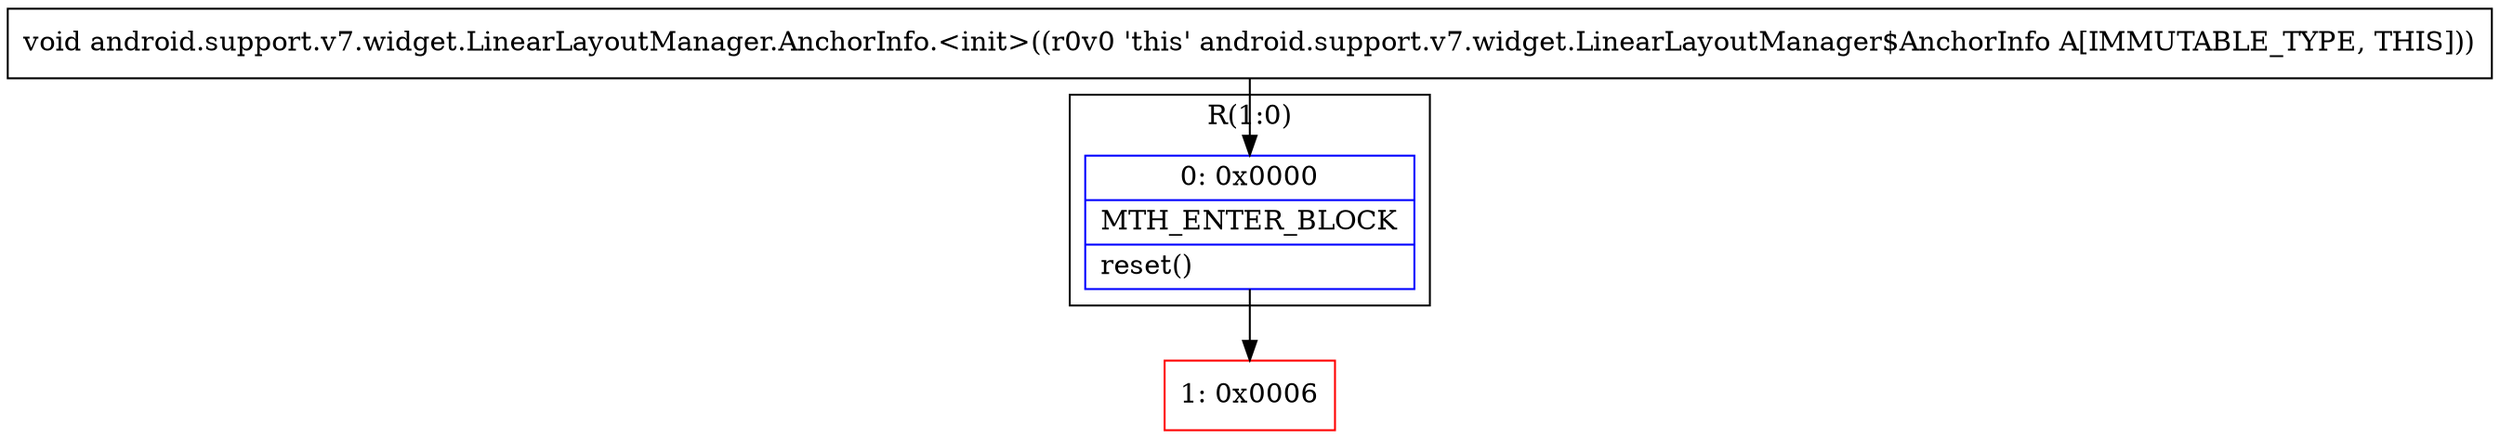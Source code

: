 digraph "CFG forandroid.support.v7.widget.LinearLayoutManager.AnchorInfo.\<init\>()V" {
subgraph cluster_Region_1676223925 {
label = "R(1:0)";
node [shape=record,color=blue];
Node_0 [shape=record,label="{0\:\ 0x0000|MTH_ENTER_BLOCK\l|reset()\l}"];
}
Node_1 [shape=record,color=red,label="{1\:\ 0x0006}"];
MethodNode[shape=record,label="{void android.support.v7.widget.LinearLayoutManager.AnchorInfo.\<init\>((r0v0 'this' android.support.v7.widget.LinearLayoutManager$AnchorInfo A[IMMUTABLE_TYPE, THIS])) }"];
MethodNode -> Node_0;
Node_0 -> Node_1;
}

